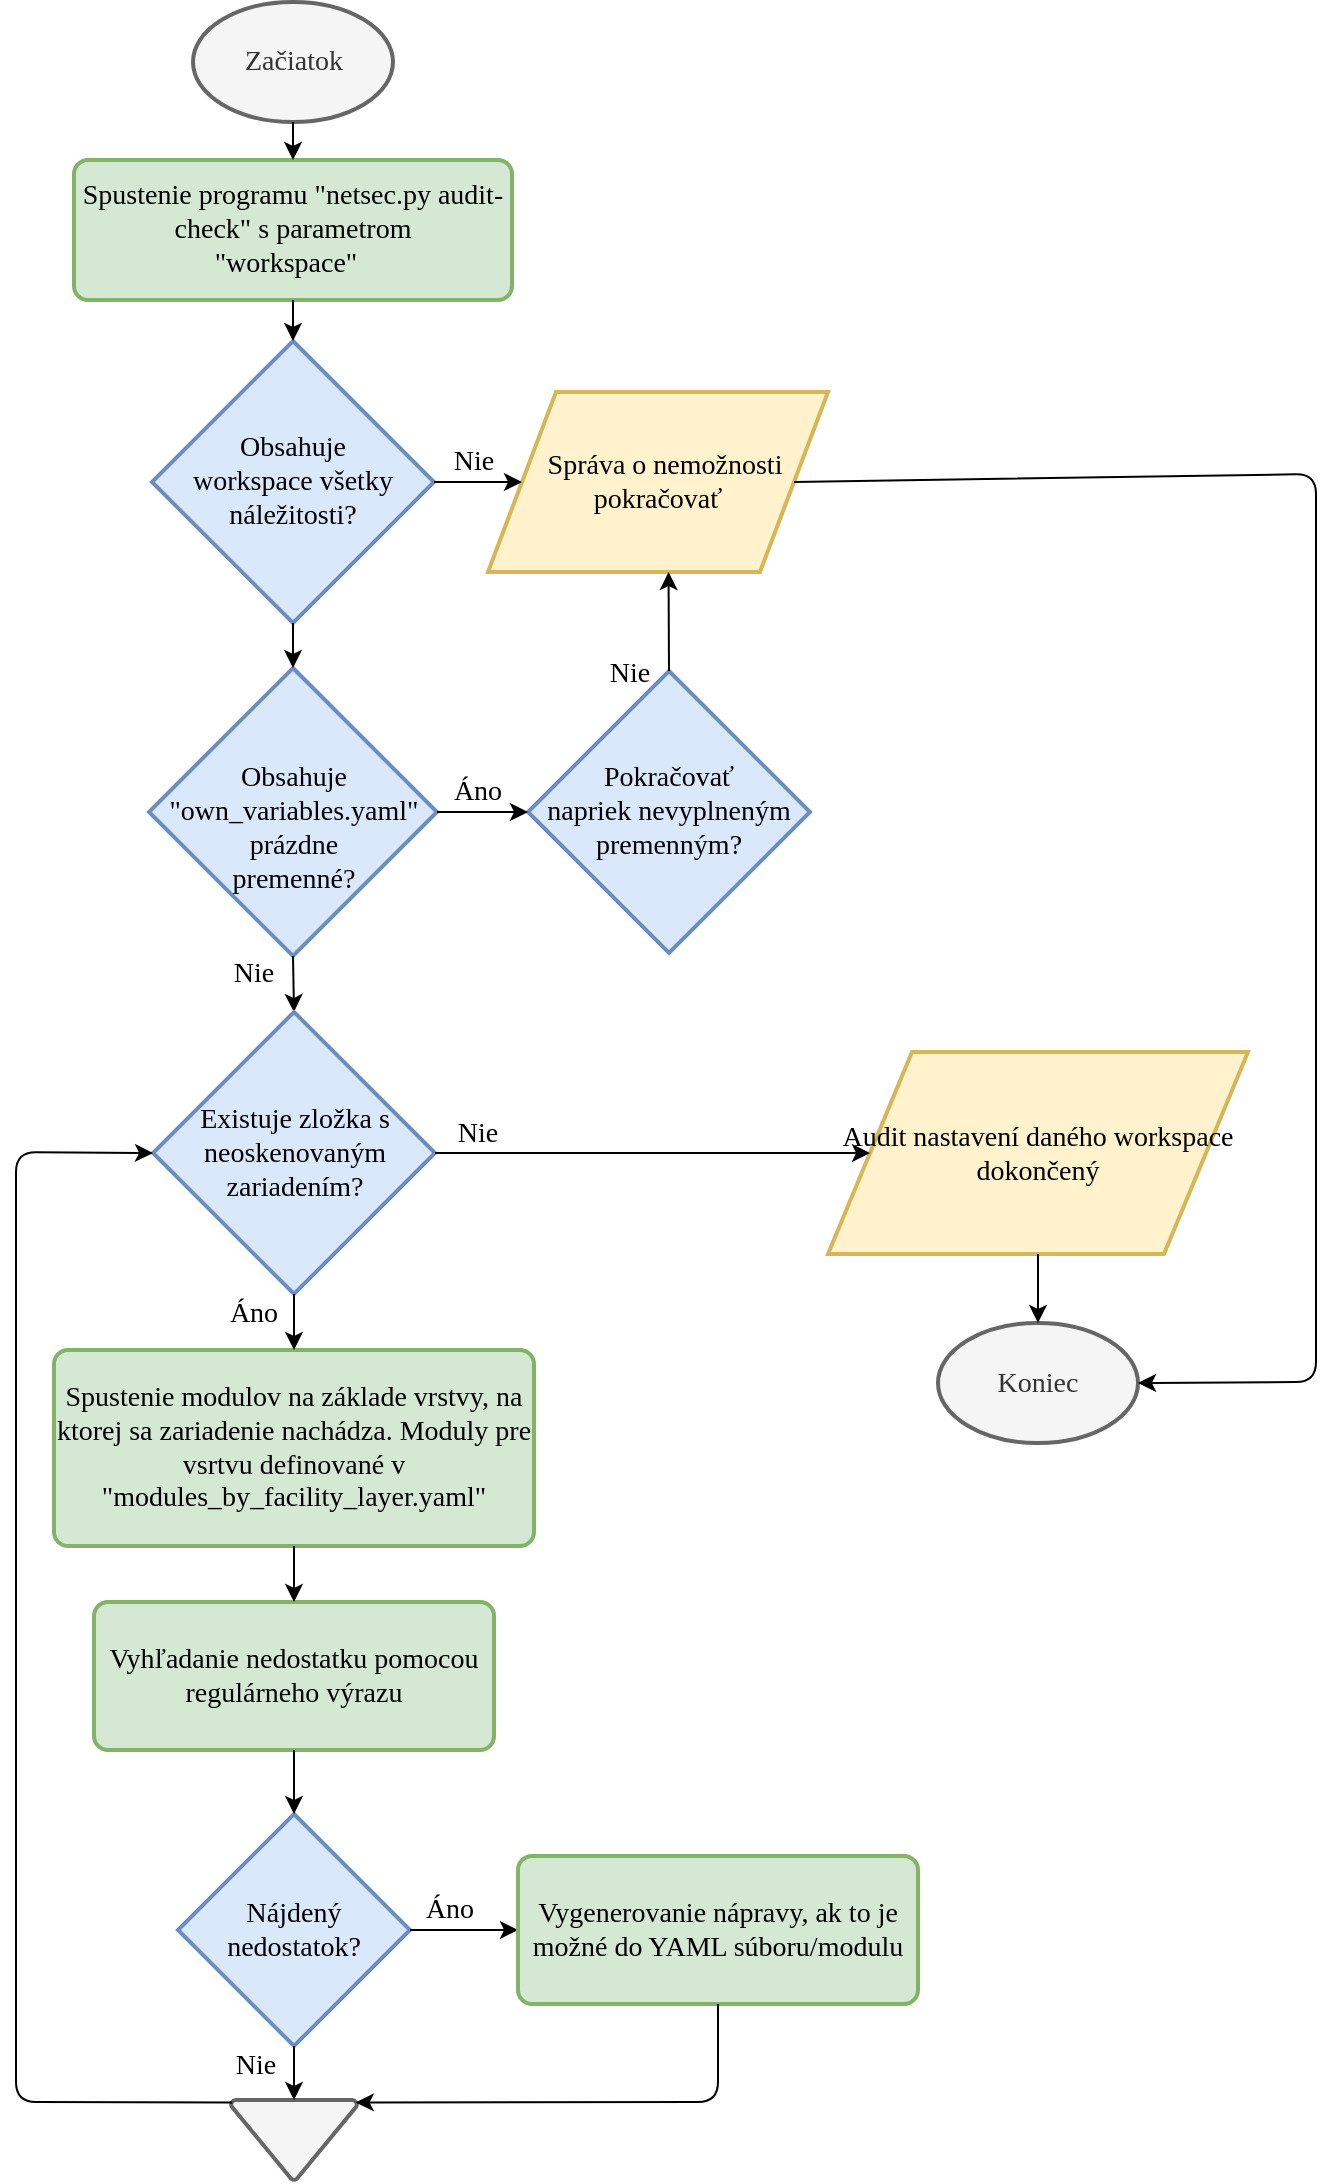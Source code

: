<mxfile version="12.3.2" type="device" pages="1"><diagram id="Pw0vFDzPJ3a303FWNu03" name="Page-1"><mxGraphModel dx="3694" dy="2804" grid="1" gridSize="10" guides="1" tooltips="1" connect="1" arrows="1" fold="1" page="1" pageScale="1" pageWidth="850" pageHeight="1100" math="0" shadow="0"><root><mxCell id="0"/><mxCell id="1" parent="0"/><mxCell id="LulSc54W5PQB254tIE1y-1" value="Začiatok" style="strokeWidth=2;html=1;shape=mxgraph.flowchart.start_1;whiteSpace=wrap;fontFamily=Vafle VUT;fillColor=#f5f5f5;strokeColor=#666666;fontColor=#333333;fontSize=14;" vertex="1" parent="1"><mxGeometry x="-751.5" y="-1096" width="100" height="60" as="geometry"/></mxCell><mxCell id="LulSc54W5PQB254tIE1y-2" value="Spustenie programu &quot;netsec.py audit-check&quot; s parametrom &lt;br&gt;&quot;workspace&quot;&amp;nbsp;&amp;nbsp;" style="rounded=1;whiteSpace=wrap;html=1;absoluteArcSize=1;arcSize=14;strokeWidth=2;fontFamily=Vafle VUT;fillColor=#d5e8d4;strokeColor=#82b366;fontSize=14;" vertex="1" parent="1"><mxGeometry x="-811" y="-1017" width="219" height="70" as="geometry"/></mxCell><mxCell id="LulSc54W5PQB254tIE1y-5" value="Spustenie modulov na základe vrstvy, na ktorej sa zariadenie nachádza. Moduly pre vsrtvu definované v &quot;modules_by_facility_layer.yaml&quot;" style="rounded=1;whiteSpace=wrap;html=1;absoluteArcSize=1;arcSize=14;strokeWidth=2;fontFamily=Vafle VUT;fillColor=#d5e8d4;strokeColor=#82b366;fontSize=14;" vertex="1" parent="1"><mxGeometry x="-821" y="-422" width="240" height="98" as="geometry"/></mxCell><mxCell id="LulSc54W5PQB254tIE1y-6" value="&lt;br&gt;Obsahuje &quot;own_variables.yaml&quot;&lt;br&gt;prázdne &lt;br&gt;premenné?" style="strokeWidth=2;html=1;shape=mxgraph.flowchart.decision;whiteSpace=wrap;fontFamily=Vafle VUT;fillColor=#dae8fc;strokeColor=#6c8ebf;fontSize=14;" vertex="1" parent="1"><mxGeometry x="-773.5" y="-763" width="144" height="144" as="geometry"/></mxCell><mxCell id="LulSc54W5PQB254tIE1y-9" value="Obsahuje &lt;br&gt;workspace všetky náležitosti?" style="strokeWidth=2;html=1;shape=mxgraph.flowchart.decision;whiteSpace=wrap;fontFamily=Vafle VUT;fillColor=#dae8fc;strokeColor=#6c8ebf;fontSize=14;" vertex="1" parent="1"><mxGeometry x="-772" y="-926.5" width="141" height="141" as="geometry"/></mxCell><mxCell id="LulSc54W5PQB254tIE1y-15" value="" style="endArrow=classic;html=1;fontFamily=Vafle VUT;entryX=0.5;entryY=0;entryDx=0;entryDy=0;exitX=0.5;exitY=1;exitDx=0;exitDy=0;exitPerimeter=0;fontSize=14;" edge="1" parent="1" source="LulSc54W5PQB254tIE1y-1" target="LulSc54W5PQB254tIE1y-2"><mxGeometry width="50" height="50" relative="1" as="geometry"><mxPoint x="-681.5" y="-1017" as="sourcePoint"/><mxPoint x="-671.5" y="-1007" as="targetPoint"/></mxGeometry></mxCell><mxCell id="LulSc54W5PQB254tIE1y-16" value="" style="endArrow=classic;html=1;fontFamily=Vafle VUT;entryX=0.5;entryY=0;entryDx=0;entryDy=0;entryPerimeter=0;exitX=0.5;exitY=1;exitDx=0;exitDy=0;fontSize=14;" edge="1" parent="1" source="LulSc54W5PQB254tIE1y-2" target="LulSc54W5PQB254tIE1y-9"><mxGeometry width="50" height="50" relative="1" as="geometry"><mxPoint x="-681.5" y="-914" as="sourcePoint"/><mxPoint x="-671.5" y="-904" as="targetPoint"/></mxGeometry></mxCell><mxCell id="LulSc54W5PQB254tIE1y-17" value="" style="endArrow=classic;html=1;fontFamily=Vafle VUT;entryX=0.5;entryY=0;entryDx=0;entryDy=0;entryPerimeter=0;exitX=0.5;exitY=1;exitDx=0;exitDy=0;exitPerimeter=0;fontSize=14;" edge="1" parent="1" source="LulSc54W5PQB254tIE1y-9" target="LulSc54W5PQB254tIE1y-6"><mxGeometry width="50" height="50" relative="1" as="geometry"><mxPoint x="-681.5" y="-781" as="sourcePoint"/><mxPoint x="-671.5" y="-767" as="targetPoint"/></mxGeometry></mxCell><mxCell id="LulSc54W5PQB254tIE1y-19" value="" style="endArrow=classic;html=1;fontFamily=Vafle VUT;entryX=0.5;entryY=0;entryDx=0;entryDy=0;entryPerimeter=0;fontSize=14;exitX=0.5;exitY=1;exitDx=0;exitDy=0;exitPerimeter=0;" edge="1" parent="1" source="LulSc54W5PQB254tIE1y-6" target="LulSc54W5PQB254tIE1y-43"><mxGeometry width="50" height="50" relative="1" as="geometry"><mxPoint x="-642.5" y="-565" as="sourcePoint"/><mxPoint x="-731.5" y="-627" as="targetPoint"/></mxGeometry></mxCell><mxCell id="LulSc54W5PQB254tIE1y-28" value="&lt;font face=&quot;Vafle VUT&quot; style=&quot;font-size: 14px&quot;&gt;&amp;nbsp; Správa o nemožnosti pokračovať&lt;/font&gt;" style="shape=parallelogram;perimeter=parallelogramPerimeter;whiteSpace=wrap;html=1;fillColor=#fff2cc;strokeColor=#d6b656;strokeWidth=2;fontFamily=Vafle VUT;fontSize=14;" vertex="1" parent="1"><mxGeometry x="-604" y="-901" width="170" height="90" as="geometry"/></mxCell><mxCell id="LulSc54W5PQB254tIE1y-29" value="" style="endArrow=classic;html=1;fontFamily=Vafle VUT;entryX=0;entryY=0.5;entryDx=0;entryDy=0;exitX=1;exitY=0.5;exitDx=0;exitDy=0;exitPerimeter=0;fontSize=14;" edge="1" parent="1" source="LulSc54W5PQB254tIE1y-9" target="LulSc54W5PQB254tIE1y-28"><mxGeometry width="50" height="50" relative="1" as="geometry"><mxPoint x="-640.5" y="-845.5" as="sourcePoint"/><mxPoint x="-599.5" y="-845.5" as="targetPoint"/></mxGeometry></mxCell><mxCell id="LulSc54W5PQB254tIE1y-30" value="Nie" style="text;html=1;strokeColor=none;fillColor=none;align=center;verticalAlign=middle;whiteSpace=wrap;rounded=0;fontFamily=Vafle VUT;fontSize=14;" vertex="1" parent="1"><mxGeometry x="-631" y="-876" width="40" height="20" as="geometry"/></mxCell><mxCell id="LulSc54W5PQB254tIE1y-32" value="Nie" style="text;html=1;strokeColor=none;fillColor=none;align=center;verticalAlign=middle;whiteSpace=wrap;rounded=0;fontFamily=Vafle VUT;fontSize=14;" vertex="1" parent="1"><mxGeometry x="-741" y="-620" width="40" height="20" as="geometry"/></mxCell><mxCell id="LulSc54W5PQB254tIE1y-36" value="Pokračovať &lt;br&gt;napriek nevyplneným premenným?" style="strokeWidth=2;html=1;shape=mxgraph.flowchart.decision;whiteSpace=wrap;fontFamily=Vafle VUT;fillColor=#dae8fc;strokeColor=#6c8ebf;fontSize=14;" vertex="1" parent="1"><mxGeometry x="-584" y="-761.5" width="141" height="141" as="geometry"/></mxCell><mxCell id="LulSc54W5PQB254tIE1y-37" value="" style="endArrow=classic;html=1;fontFamily=Vafle VUT;fontSize=14;entryX=0;entryY=0.5;entryDx=0;entryDy=0;entryPerimeter=0;exitX=1;exitY=0.5;exitDx=0;exitDy=0;exitPerimeter=0;" edge="1" parent="1" source="LulSc54W5PQB254tIE1y-6" target="LulSc54W5PQB254tIE1y-36"><mxGeometry width="50" height="50" relative="1" as="geometry"><mxPoint x="-623.5" y="-624" as="sourcePoint"/><mxPoint x="-613.5" y="-614" as="targetPoint"/></mxGeometry></mxCell><mxCell id="LulSc54W5PQB254tIE1y-38" value="Áno" style="text;html=1;strokeColor=none;fillColor=none;align=center;verticalAlign=middle;whiteSpace=wrap;rounded=0;fontFamily=Vafle VUT;fontSize=14;" vertex="1" parent="1"><mxGeometry x="-629.5" y="-711" width="40" height="20" as="geometry"/></mxCell><mxCell id="LulSc54W5PQB254tIE1y-41" value="" style="endArrow=classic;html=1;fontFamily=Vafle VUT;fontSize=14;entryX=0.531;entryY=1;entryDx=0;entryDy=0;entryPerimeter=0;exitX=0.5;exitY=0;exitDx=0;exitDy=0;exitPerimeter=0;" edge="1" parent="1" source="LulSc54W5PQB254tIE1y-36" target="LulSc54W5PQB254tIE1y-28"><mxGeometry width="50" height="50" relative="1" as="geometry"><mxPoint x="-609.5" y="-645" as="sourcePoint"/><mxPoint x="-565" y="-645" as="targetPoint"/></mxGeometry></mxCell><mxCell id="LulSc54W5PQB254tIE1y-42" value="Nie" style="text;html=1;strokeColor=none;fillColor=none;align=center;verticalAlign=middle;whiteSpace=wrap;rounded=0;fontFamily=Vafle VUT;fontSize=14;" vertex="1" parent="1"><mxGeometry x="-553.5" y="-770" width="40" height="20" as="geometry"/></mxCell><mxCell id="LulSc54W5PQB254tIE1y-43" value="Existuje zložka s neoskenovaným zariadením?" style="strokeWidth=2;html=1;shape=mxgraph.flowchart.decision;whiteSpace=wrap;fontFamily=Vafle VUT;fillColor=#dae8fc;strokeColor=#6c8ebf;fontSize=14;" vertex="1" parent="1"><mxGeometry x="-771.5" y="-591" width="141" height="141" as="geometry"/></mxCell><mxCell id="LulSc54W5PQB254tIE1y-45" value="" style="endArrow=classic;html=1;fontFamily=Vafle VUT;fontSize=14;exitX=0.5;exitY=1;exitDx=0;exitDy=0;exitPerimeter=0;entryX=0.5;entryY=0;entryDx=0;entryDy=0;" edge="1" parent="1" source="LulSc54W5PQB254tIE1y-43" target="LulSc54W5PQB254tIE1y-5"><mxGeometry width="50" height="50" relative="1" as="geometry"><mxPoint x="-692" y="-413" as="sourcePoint"/><mxPoint x="-672" y="-396" as="targetPoint"/></mxGeometry></mxCell><mxCell id="LulSc54W5PQB254tIE1y-46" value="Áno" style="text;html=1;strokeColor=none;fillColor=none;align=center;verticalAlign=middle;whiteSpace=wrap;rounded=0;fontFamily=Vafle VUT;fontSize=14;" vertex="1" parent="1"><mxGeometry x="-741" y="-450" width="40" height="20" as="geometry"/></mxCell><mxCell id="LulSc54W5PQB254tIE1y-47" value="Vyhľadanie nedostatku pomocou regulárneho výrazu" style="rounded=1;whiteSpace=wrap;html=1;absoluteArcSize=1;arcSize=14;strokeWidth=2;fontFamily=Vafle VUT;fillColor=#d5e8d4;strokeColor=#82b366;fontSize=14;" vertex="1" parent="1"><mxGeometry x="-801" y="-296" width="200" height="74" as="geometry"/></mxCell><mxCell id="LulSc54W5PQB254tIE1y-55" value="" style="endArrow=classic;html=1;fontFamily=Vafle VUT;fontSize=14;entryX=0.5;entryY=0;entryDx=0;entryDy=0;exitX=0.5;exitY=1;exitDx=0;exitDy=0;" edge="1" parent="1" source="LulSc54W5PQB254tIE1y-5" target="LulSc54W5PQB254tIE1y-47"><mxGeometry width="50" height="50" relative="1" as="geometry"><mxPoint x="-414" y="-266" as="sourcePoint"/><mxPoint x="-691" y="-368" as="targetPoint"/></mxGeometry></mxCell><mxCell id="LulSc54W5PQB254tIE1y-58" value="" style="strokeWidth=2;html=1;shape=mxgraph.flowchart.extract_or_measurement;whiteSpace=wrap;fontFamily=Vafle VUT;rotation=-180;fillColor=#f5f5f5;strokeColor=#666666;fontColor=#333333;fontSize=14;" vertex="1" parent="1"><mxGeometry x="-732.5" y="-47" width="63" height="40" as="geometry"/></mxCell><mxCell id="LulSc54W5PQB254tIE1y-59" value="Nájdený nedostatok?" style="strokeWidth=2;html=1;shape=mxgraph.flowchart.decision;whiteSpace=wrap;fontFamily=Vafle VUT;fillColor=#dae8fc;strokeColor=#6c8ebf;fontSize=14;" vertex="1" parent="1"><mxGeometry x="-759" y="-190" width="116" height="116" as="geometry"/></mxCell><mxCell id="LulSc54W5PQB254tIE1y-60" value="" style="endArrow=classic;html=1;fontFamily=Vafle VUT;fontSize=14;exitX=0.5;exitY=1;exitDx=0;exitDy=0;exitPerimeter=0;entryX=0.5;entryY=1;entryDx=0;entryDy=0;entryPerimeter=0;" edge="1" parent="1" source="LulSc54W5PQB254tIE1y-59" target="LulSc54W5PQB254tIE1y-58"><mxGeometry width="50" height="50" relative="1" as="geometry"><mxPoint x="-649" y="-25" as="sourcePoint"/><mxPoint x="-643" y="-36.5" as="targetPoint"/></mxGeometry></mxCell><mxCell id="LulSc54W5PQB254tIE1y-61" value="Nie" style="text;html=1;strokeColor=none;fillColor=none;align=center;verticalAlign=middle;whiteSpace=wrap;rounded=0;fontFamily=Vafle VUT;fontSize=14;" vertex="1" parent="1"><mxGeometry x="-740.5" y="-74" width="40" height="20" as="geometry"/></mxCell><mxCell id="LulSc54W5PQB254tIE1y-62" value="" style="endArrow=classic;html=1;fontFamily=Vafle VUT;fontSize=14;exitX=1;exitY=0.5;exitDx=0;exitDy=0;exitPerimeter=0;entryX=0;entryY=0.5;entryDx=0;entryDy=0;" edge="1" parent="1" source="LulSc54W5PQB254tIE1y-59" target="LulSc54W5PQB254tIE1y-64"><mxGeometry width="50" height="50" relative="1" as="geometry"><mxPoint x="-630" y="-84" as="sourcePoint"/><mxPoint x="-613" y="-97" as="targetPoint"/></mxGeometry></mxCell><mxCell id="LulSc54W5PQB254tIE1y-63" value="Áno" style="text;html=1;strokeColor=none;fillColor=none;align=center;verticalAlign=middle;whiteSpace=wrap;rounded=0;fontFamily=Vafle VUT;fontSize=14;" vertex="1" parent="1"><mxGeometry x="-643" y="-152" width="40" height="20" as="geometry"/></mxCell><mxCell id="LulSc54W5PQB254tIE1y-64" value="Vygenerovanie nápravy, ak to je možné do YAML súboru/modulu" style="rounded=1;whiteSpace=wrap;html=1;absoluteArcSize=1;arcSize=14;strokeWidth=2;fontFamily=Vafle VUT;fillColor=#d5e8d4;strokeColor=#82b366;fontSize=14;" vertex="1" parent="1"><mxGeometry x="-589" y="-169" width="200" height="74" as="geometry"/></mxCell><mxCell id="LulSc54W5PQB254tIE1y-65" value="" style="endArrow=classic;html=1;exitX=0.5;exitY=1;exitDx=0;exitDy=0;entryX=0.01;entryY=0.97;entryDx=0;entryDy=0;entryPerimeter=0;" edge="1" parent="1" source="LulSc54W5PQB254tIE1y-64" target="LulSc54W5PQB254tIE1y-58"><mxGeometry width="50" height="50" relative="1" as="geometry"><mxPoint x="-1233" y="793.5" as="sourcePoint"/><mxPoint x="-1183" y="743.5" as="targetPoint"/><Array as="points"><mxPoint x="-489" y="-46"/></Array></mxGeometry></mxCell><mxCell id="LulSc54W5PQB254tIE1y-66" value="" style="endArrow=classic;html=1;entryX=0.5;entryY=0;entryDx=0;entryDy=0;entryPerimeter=0;exitX=0.5;exitY=1;exitDx=0;exitDy=0;" edge="1" parent="1" source="LulSc54W5PQB254tIE1y-47" target="LulSc54W5PQB254tIE1y-59"><mxGeometry width="50" height="50" relative="1" as="geometry"><mxPoint x="-850" y="60" as="sourcePoint"/><mxPoint x="-800" y="10" as="targetPoint"/></mxGeometry></mxCell><mxCell id="LulSc54W5PQB254tIE1y-67" value="" style="endArrow=classic;html=1;exitX=0.99;exitY=0.97;exitDx=0;exitDy=0;exitPerimeter=0;entryX=0;entryY=0.5;entryDx=0;entryDy=0;entryPerimeter=0;" edge="1" parent="1" source="LulSc54W5PQB254tIE1y-58" target="LulSc54W5PQB254tIE1y-43"><mxGeometry width="50" height="50" relative="1" as="geometry"><mxPoint x="-1280" y="60" as="sourcePoint"/><mxPoint x="-1230" y="10" as="targetPoint"/><Array as="points"><mxPoint x="-840" y="-46"/><mxPoint x="-840" y="-521"/></Array></mxGeometry></mxCell><mxCell id="LulSc54W5PQB254tIE1y-68" value="Koniec" style="strokeWidth=2;html=1;shape=mxgraph.flowchart.start_1;whiteSpace=wrap;fontFamily=Vafle VUT;fillColor=#f5f5f5;strokeColor=#666666;fontColor=#333333;fontSize=14;" vertex="1" parent="1"><mxGeometry x="-379" y="-435.5" width="100" height="60" as="geometry"/></mxCell><mxCell id="LulSc54W5PQB254tIE1y-69" value="&lt;font face=&quot;Vafle VUT&quot; style=&quot;font-size: 14px&quot;&gt;Audit nastavení daného workspace dokončený&lt;/font&gt;" style="shape=parallelogram;perimeter=parallelogramPerimeter;whiteSpace=wrap;html=1;fillColor=#fff2cc;strokeColor=#d6b656;strokeWidth=2;fontFamily=Vafle VUT;fontSize=14;" vertex="1" parent="1"><mxGeometry x="-434" y="-571" width="210" height="101" as="geometry"/></mxCell><mxCell id="LulSc54W5PQB254tIE1y-70" value="" style="endArrow=classic;html=1;exitX=0.5;exitY=1;exitDx=0;exitDy=0;entryX=0.5;entryY=0;entryDx=0;entryDy=0;entryPerimeter=0;" edge="1" parent="1" source="LulSc54W5PQB254tIE1y-69" target="LulSc54W5PQB254tIE1y-68"><mxGeometry width="50" height="50" relative="1" as="geometry"><mxPoint x="-1804" y="410" as="sourcePoint"/><mxPoint x="-1754" y="360" as="targetPoint"/></mxGeometry></mxCell><mxCell id="LulSc54W5PQB254tIE1y-72" value="Nie" style="text;html=1;strokeColor=none;fillColor=none;align=center;verticalAlign=middle;whiteSpace=wrap;rounded=0;fontFamily=Vafle VUT;fontSize=14;" vertex="1" parent="1"><mxGeometry x="-629.5" y="-540.5" width="40" height="20" as="geometry"/></mxCell><mxCell id="LulSc54W5PQB254tIE1y-73" value="" style="endArrow=classic;html=1;exitX=1;exitY=0.5;exitDx=0;exitDy=0;entryX=1;entryY=0.5;entryDx=0;entryDy=0;entryPerimeter=0;" edge="1" parent="1" source="LulSc54W5PQB254tIE1y-28" target="LulSc54W5PQB254tIE1y-68"><mxGeometry width="50" height="50" relative="1" as="geometry"><mxPoint x="-1690" y="60" as="sourcePoint"/><mxPoint x="-210" y="-350" as="targetPoint"/><Array as="points"><mxPoint x="-190" y="-860"/><mxPoint x="-190" y="-406"/></Array></mxGeometry></mxCell><mxCell id="LulSc54W5PQB254tIE1y-74" value="" style="endArrow=classic;html=1;exitX=1;exitY=0.5;exitDx=0;exitDy=0;exitPerimeter=0;entryX=0;entryY=0.5;entryDx=0;entryDy=0;" edge="1" parent="1" source="LulSc54W5PQB254tIE1y-43" target="LulSc54W5PQB254tIE1y-69"><mxGeometry width="50" height="50" relative="1" as="geometry"><mxPoint x="-1690" y="60" as="sourcePoint"/><mxPoint x="-1640" y="10" as="targetPoint"/></mxGeometry></mxCell></root></mxGraphModel></diagram></mxfile>